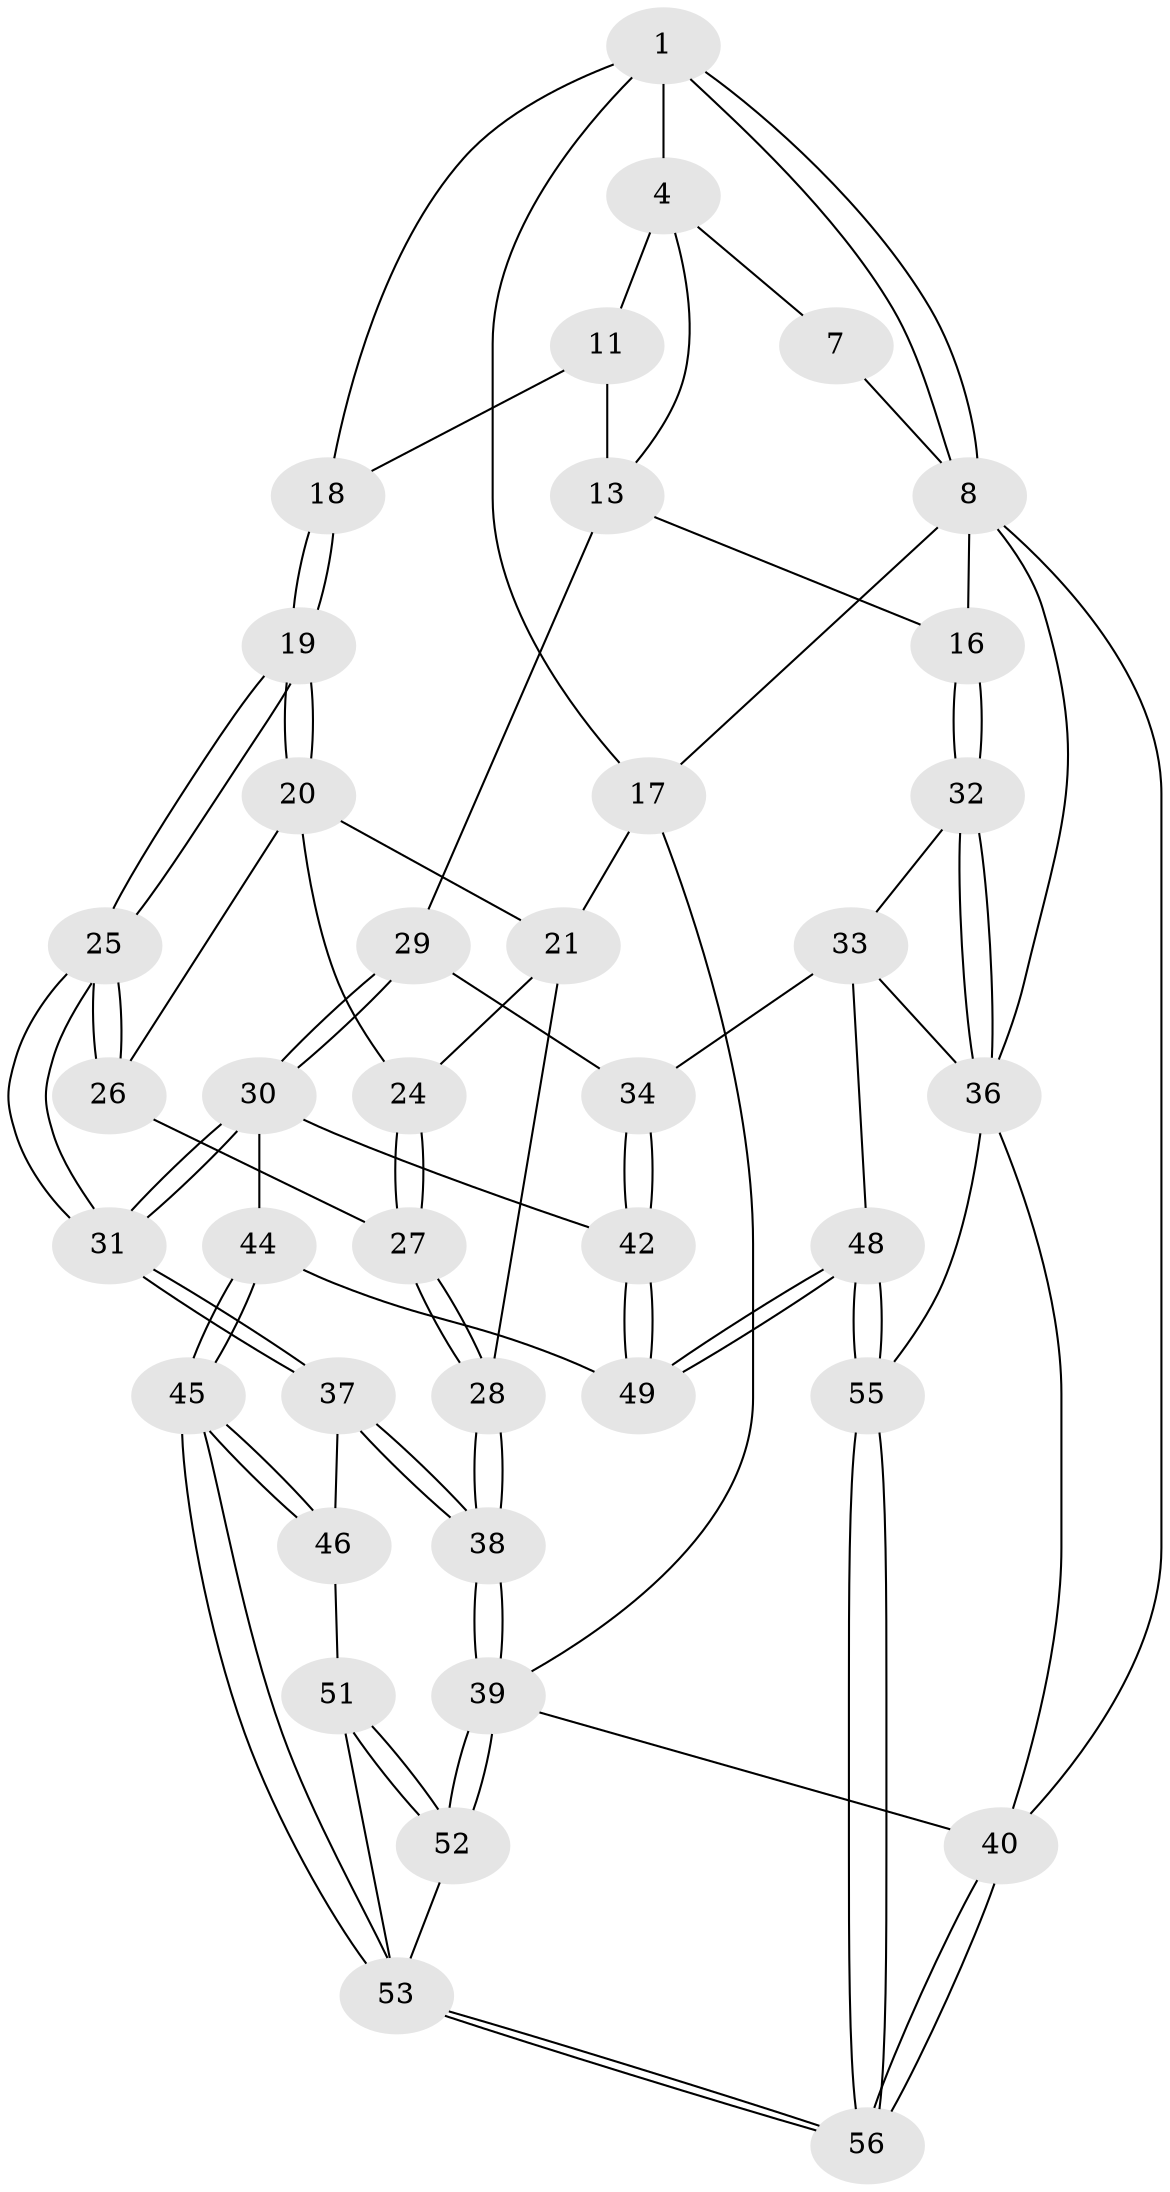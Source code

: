 // original degree distribution, {3: 0.03571428571428571, 4: 0.26785714285714285, 5: 0.4642857142857143, 6: 0.23214285714285715}
// Generated by graph-tools (version 1.1) at 2025/21/03/04/25 18:21:07]
// undirected, 39 vertices, 94 edges
graph export_dot {
graph [start="1"]
  node [color=gray90,style=filled];
  1 [pos="+0.6381291130410357+0",super="+2"];
  4 [pos="+0.6004564995789904+0.07646626188853314",super="+5"];
  7 [pos="+0.6330606083580715+0.026786078373162308"];
  8 [pos="+1+0",super="+9"];
  11 [pos="+0.4859246072358417+0.31696147675451924",super="+12"];
  13 [pos="+0.7182013853279776+0.28556815095427324",super="+14"];
  16 [pos="+0.762681810076828+0.2921100662309988"];
  17 [pos="+0+0"];
  18 [pos="+0.30767215112758944+0.18954050396087954"];
  19 [pos="+0.301653407059735+0.1981418385438373"];
  20 [pos="+0.18455767659693634+0.24678127823396107",super="+23"];
  21 [pos="+0.08015554939579382+0.24449877797798147",super="+22"];
  24 [pos="+0.08791246644074777+0.3115833539952794"];
  25 [pos="+0.22487233814442814+0.45540279330082223"];
  26 [pos="+0.1690063497971771+0.4159877458815843"];
  27 [pos="+0.05664535803611661+0.3647907087036447"];
  28 [pos="+0+0.39502800894238876"];
  29 [pos="+0.48539586651314814+0.46382940317006416",super="+35"];
  30 [pos="+0.48393163715673976+0.4661790566962935",super="+43"];
  31 [pos="+0.2562474883275076+0.5892449994473421"];
  32 [pos="+0.9419053172682336+0.499488493023658"];
  33 [pos="+0.8195180091618702+0.5804857340374788",super="+47"];
  34 [pos="+0.7540437825770469+0.5869631926010576"];
  36 [pos="+1+0.5100364908106955",super="+41"];
  37 [pos="+0.23246440302934046+0.6423461670897563"];
  38 [pos="+0+0.7038135328226769"];
  39 [pos="+0+1"];
  40 [pos="+1+1"];
  42 [pos="+0.6825359130355834+0.6352107754910913"];
  44 [pos="+0.546924927333427+0.7857038923747874"];
  45 [pos="+0.492908918306669+0.8116398841571004"];
  46 [pos="+0.2934487627258316+0.7219659733362134"];
  48 [pos="+0.7483376440522335+0.859909609639811"];
  49 [pos="+0.5914760511438508+0.7774056961630279"];
  51 [pos="+0.28981154992646424+0.7373826506197909"];
  52 [pos="+0+1"];
  53 [pos="+0.49068327052354654+1",super="+54"];
  55 [pos="+0.7657114670854606+0.8994570589538818"];
  56 [pos="+0.7572299102376056+1"];
  1 -- 8;
  1 -- 8;
  1 -- 18;
  1 -- 4;
  1 -- 17;
  4 -- 11 [weight=2];
  4 -- 13;
  4 -- 7;
  7 -- 8;
  8 -- 17;
  8 -- 40;
  8 -- 16;
  8 -- 36;
  11 -- 13;
  11 -- 18;
  13 -- 16;
  13 -- 29 [weight=2];
  16 -- 32;
  16 -- 32;
  17 -- 39;
  17 -- 21;
  18 -- 19;
  18 -- 19;
  19 -- 20;
  19 -- 20;
  19 -- 25;
  19 -- 25;
  20 -- 21;
  20 -- 24;
  20 -- 26;
  21 -- 24;
  21 -- 28;
  24 -- 27;
  24 -- 27;
  25 -- 26;
  25 -- 26;
  25 -- 31;
  25 -- 31;
  26 -- 27;
  27 -- 28;
  27 -- 28;
  28 -- 38;
  28 -- 38;
  29 -- 30;
  29 -- 30;
  29 -- 34;
  30 -- 31;
  30 -- 31;
  30 -- 42;
  30 -- 44;
  31 -- 37;
  31 -- 37;
  32 -- 33;
  32 -- 36;
  32 -- 36;
  33 -- 34;
  33 -- 48;
  33 -- 36;
  34 -- 42;
  34 -- 42;
  36 -- 40;
  36 -- 55;
  37 -- 38;
  37 -- 38;
  37 -- 46;
  38 -- 39;
  38 -- 39;
  39 -- 52;
  39 -- 52;
  39 -- 40;
  40 -- 56;
  40 -- 56;
  42 -- 49;
  42 -- 49;
  44 -- 45;
  44 -- 45;
  44 -- 49;
  45 -- 46;
  45 -- 46;
  45 -- 53;
  45 -- 53;
  46 -- 51;
  48 -- 49;
  48 -- 49;
  48 -- 55;
  48 -- 55;
  51 -- 52;
  51 -- 52;
  51 -- 53;
  52 -- 53;
  53 -- 56;
  53 -- 56;
  55 -- 56;
  55 -- 56;
}
